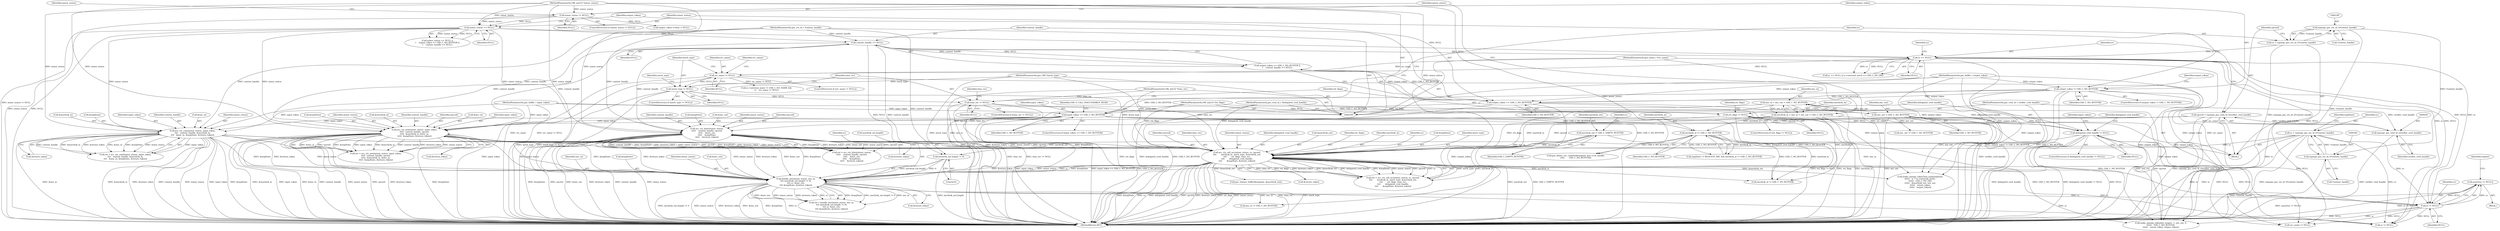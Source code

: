 digraph "0_krb5_b51b33f2bc5d1497ddf5bd107f791c101695000d_3@API" {
"1000409" [label="(Call,assert(sc != NULL))"];
"1000410" [label="(Call,sc != NULL)"];
"1000354" [label="(Call,acc_ctx_call_acc(minor_status, sc, spcred,\n\t\t\t\t       mechtok_in, mech_type, &mechtok_out,\n\t\t\t\t       ret_flags, time_rec,\n\t\t\t\t       delegated_cred_handle,\n\t\t\t\t       &negState, &return_token))"];
"1000317" [label="(Call,acc_ctx_cont(minor_status, input_token,\n\t\t\t\t   context_handle, &mechtok_in,\n\t\t\t\t   &mic_in, &negState, &return_token))"];
"1000178" [label="(Call,minor_status == NULL)"];
"1000154" [label="(Call,minor_status != NULL)"];
"1000110" [label="(MethodParameterIn,OM_uint32 *minor_status)"];
"1000191" [label="(Call,input_token == GSS_C_NO_BUFFER)"];
"1000113" [label="(MethodParameterIn,gss_buffer_t input_token)"];
"1000162" [label="(Call,output_token != GSS_C_NO_BUFFER)"];
"1000117" [label="(MethodParameterIn,gss_buffer_t output_token)"];
"1000182" [label="(Call,output_token == GSS_C_NO_BUFFER)"];
"1000185" [label="(Call,context_handle == NULL)"];
"1000111" [label="(MethodParameterIn,gss_ctx_id_t *context_handle)"];
"1000292" [label="(Call,acc_ctx_new(minor_status, input_token,\n\t\t\t\t\t  context_handle, spcred,\n\t\t\t\t\t  &mechtok_in, &mic_in,\n\t\t\t\t\t  &negState, &return_token))"];
"1000202" [label="(Call,spcred = (spnego_gss_cred_id_t)verifier_cred_handle)"];
"1000204" [label="(Call,(spnego_gss_cred_id_t)verifier_cred_handle)"];
"1000112" [label="(MethodParameterIn,gss_cred_id_t verifier_cred_handle)"];
"1000267" [label="(Call,acc_ctx_hints(minor_status,\n\t\t\t\t\t    context_handle, spcred,\n\t\t\t\t\t    &mic_out,\n\t\t\t\t\t    &negState,\n\t\t\t\t\t    &return_token))"];
"1000337" [label="(Call,sc = (spnego_gss_ctx_id_t)*context_handle)"];
"1000339" [label="(Call,(spnego_gss_ctx_id_t)*context_handle)"];
"1000198" [label="(Call,(spnego_gss_ctx_id_t)*context_handle)"];
"1000348" [label="(Call,mechtok_in != GSS_C_NO_BUFFER)"];
"1000146" [label="(Call,mechtok_in = mic_in = mic_out = GSS_C_NO_BUFFER)"];
"1000148" [label="(Call,mic_in = mic_out = GSS_C_NO_BUFFER)"];
"1000150" [label="(Call,mic_out = GSS_C_NO_BUFFER)"];
"1000227" [label="(Call,mech_type != NULL)"];
"1000116" [label="(MethodParameterIn,gss_OID *mech_type)"];
"1000219" [label="(Call,src_name != NULL)"];
"1000115" [label="(MethodParameterIn,gss_name_t *src_name)"];
"1000209" [label="(Call,sc == NULL)"];
"1000196" [label="(Call,sc = (spnego_gss_ctx_id_t)*context_handle)"];
"1000243" [label="(Call,ret_flags != NULL)"];
"1000118" [label="(MethodParameterIn,OM_uint32 *ret_flags)"];
"1000235" [label="(Call,time_rec != NULL)"];
"1000119" [label="(MethodParameterIn,OM_uint32 *time_rec)"];
"1000251" [label="(Call,delegated_cred_handle != NULL)"];
"1000120" [label="(MethodParameterIn,gss_cred_id_t *delegated_cred_handle)"];
"1000386" [label="(Call,handle_mic(minor_status, mic_in,\n\t\t\t\t (mechtok_out.length != 0),\n\t\t\t\t sc, &mic_out,\n\t\t\t\t &negState, &return_token))"];
"1000389" [label="(Call,mechtok_out.length != 0)"];
"1000130" [label="(Call,mechtok_out = GSS_C_EMPTY_BUFFER)"];
"1000412" [label="(Identifier,NULL)"];
"1000131" [label="(Identifier,mechtok_out)"];
"1000390" [label="(Call,mechtok_out.length)"];
"1000349" [label="(Identifier,mechtok_in)"];
"1000323" [label="(Call,&mic_in)"];
"1000414" [label="(Identifier,tmpret)"];
"1000290" [label="(Call,ret = acc_ctx_new(minor_status, input_token,\n\t\t\t\t\t  context_handle, spcred,\n\t\t\t\t\t  &mechtok_in, &mic_in,\n\t\t\t\t\t  &negState, &return_token))"];
"1000206" [label="(Identifier,verifier_cred_handle)"];
"1000338" [label="(Identifier,sc)"];
"1000410" [label="(Call,sc != NULL)"];
"1000183" [label="(Identifier,output_token)"];
"1000155" [label="(Identifier,minor_status)"];
"1000198" [label="(Call,(spnego_gss_ctx_id_t)*context_handle)"];
"1000159" [label="(Identifier,minor_status)"];
"1000248" [label="(Identifier,ret_flags)"];
"1000295" [label="(Identifier,context_handle)"];
"1000357" [label="(Identifier,spcred)"];
"1000388" [label="(Identifier,mic_in)"];
"1000240" [label="(Identifier,time_rec)"];
"1000354" [label="(Call,acc_ctx_call_acc(minor_status, sc, spcred,\n\t\t\t\t       mechtok_in, mech_type, &mechtok_out,\n\t\t\t\t       ret_flags, time_rec,\n\t\t\t\t       delegated_cred_handle,\n\t\t\t\t       &negState, &return_token))"];
"1000442" [label="(Call,make_spnego_tokenTarg_msg(negState,\n\t\t\t\t\t\t   sc ? sc->internal_mech :\n\t\t\t\t\t\t   GSS_C_NO_OID,\n\t\t\t\t\t\t   &mechtok_out, mic_out,\n\t\t\t\t\t\t   return_token,\n\t\t\t\t\t\t   output_token))"];
"1000250" [label="(ControlStructure,if (delegated_cred_handle != NULL))"];
"1000271" [label="(Call,&mic_out)"];
"1000208" [label="(Call,sc == NULL || sc->internal_mech == GSS_C_NO_OID)"];
"1000253" [label="(Identifier,NULL)"];
"1000228" [label="(Identifier,mech_type)"];
"1000296" [label="(Identifier,spcred)"];
"1000221" [label="(Identifier,NULL)"];
"1000112" [label="(MethodParameterIn,gss_cred_id_t verifier_cred_handle)"];
"1000268" [label="(Identifier,minor_status)"];
"1000146" [label="(Call,mechtok_in = mic_in = mic_out = GSS_C_NO_BUFFER)"];
"1000363" [label="(Identifier,time_rec)"];
"1000115" [label="(MethodParameterIn,gss_name_t *src_name)"];
"1000182" [label="(Call,output_token == GSS_C_NO_BUFFER)"];
"1000204" [label="(Call,(spnego_gss_cred_id_t)verifier_cred_handle)"];
"1000532" [label="(Call,mechtok_in != GSS_C_NO_BUFFER)"];
"1000339" [label="(Call,(spnego_gss_ctx_id_t)*context_handle)"];
"1000543" [label="(Call,mic_in != GSS_C_NO_BUFFER)"];
"1000111" [label="(MethodParameterIn,gss_ctx_id_t *context_handle)"];
"1000393" [label="(Literal,0)"];
"1000118" [label="(MethodParameterIn,OM_uint32 *ret_flags)"];
"1000184" [label="(Identifier,GSS_C_NO_BUFFER)"];
"1000153" [label="(ControlStructure,if (minor_status != NULL))"];
"1000211" [label="(Identifier,NULL)"];
"1000113" [label="(MethodParameterIn,gss_buffer_t input_token)"];
"1000187" [label="(Identifier,NULL)"];
"1000299" [label="(Call,&mic_in)"];
"1000135" [label="(Identifier,sc)"];
"1000120" [label="(MethodParameterIn,gss_cred_id_t *delegated_cred_handle)"];
"1000397" [label="(Call,&negState)"];
"1000355" [label="(Identifier,minor_status)"];
"1000399" [label="(Call,&return_token)"];
"1000192" [label="(Identifier,input_token)"];
"1000214" [label="(Identifier,sc)"];
"1000251" [label="(Call,delegated_cred_handle != NULL)"];
"1000232" [label="(Identifier,mech_type)"];
"1000119" [label="(MethodParameterIn,OM_uint32 *time_rec)"];
"1000243" [label="(Call,ret_flags != NULL)"];
"1000389" [label="(Call,mechtok_out.length != 0)"];
"1000178" [label="(Call,minor_status == NULL)"];
"1000242" [label="(ControlStructure,if (ret_flags != NULL))"];
"1000409" [label="(Call,assert(sc != NULL))"];
"1000294" [label="(Identifier,input_token)"];
"1000526" [label="(Call,gss_release_buffer(&tmpmin, &mechtok_out))"];
"1000195" [label="(Identifier,GSS_S_CALL_INACCESSIBLE_READ)"];
"1000507" [label="(Call,sc != NULL)"];
"1000348" [label="(Call,mechtok_in != GSS_C_NO_BUFFER)"];
"1000229" [label="(Identifier,NULL)"];
"1000317" [label="(Call,acc_ctx_cont(minor_status, input_token,\n\t\t\t\t   context_handle, &mechtok_in,\n\t\t\t\t   &mic_in, &negState, &return_token))"];
"1000301" [label="(Call,&negState)"];
"1000117" [label="(MethodParameterIn,gss_buffer_t output_token)"];
"1000364" [label="(Identifier,delegated_cred_handle)"];
"1000292" [label="(Call,acc_ctx_new(minor_status, input_token,\n\t\t\t\t\t  context_handle, spcred,\n\t\t\t\t\t  &mechtok_in, &mic_in,\n\t\t\t\t\t  &negState, &return_token))"];
"1000327" [label="(Call,&return_token)"];
"1000267" [label="(Call,acc_ctx_hints(minor_status,\n\t\t\t\t\t    context_handle, spcred,\n\t\t\t\t\t    &mic_out,\n\t\t\t\t\t    &negState,\n\t\t\t\t\t    &return_token))"];
"1000110" [label="(MethodParameterIn,OM_uint32 *minor_status)"];
"1000252" [label="(Identifier,delegated_cred_handle)"];
"1000360" [label="(Call,&mechtok_out)"];
"1000362" [label="(Identifier,ret_flags)"];
"1000236" [label="(Identifier,time_rec)"];
"1000130" [label="(Call,mechtok_out = GSS_C_EMPTY_BUFFER)"];
"1000482" [label="(Call,src_name != NULL)"];
"1000149" [label="(Identifier,mic_in)"];
"1000116" [label="(MethodParameterIn,gss_OID *mech_type)"];
"1000367" [label="(Call,&return_token)"];
"1000164" [label="(Identifier,GSS_C_NO_BUFFER)"];
"1000270" [label="(Identifier,spcred)"];
"1000132" [label="(Identifier,GSS_C_EMPTY_BUFFER)"];
"1000476" [label="(Call,sc->internal_name != GSS_C_NO_NAME &&\n \t\t    src_name != NULL)"];
"1000235" [label="(Call,time_rec != NULL)"];
"1000244" [label="(Identifier,ret_flags)"];
"1000209" [label="(Call,sc == NULL)"];
"1000171" [label="(Call,output_token->value = NULL)"];
"1000411" [label="(Identifier,sc)"];
"1000237" [label="(Identifier,NULL)"];
"1000163" [label="(Identifier,output_token)"];
"1000219" [label="(Call,src_name != NULL)"];
"1000261" [label="(Identifier,input_token)"];
"1000394" [label="(Identifier,sc)"];
"1000293" [label="(Identifier,minor_status)"];
"1000162" [label="(Call,output_token != GSS_C_NO_BUFFER)"];
"1000387" [label="(Identifier,minor_status)"];
"1000152" [label="(Identifier,GSS_C_NO_BUFFER)"];
"1000256" [label="(Identifier,delegated_cred_handle)"];
"1000384" [label="(Call,ret = handle_mic(minor_status, mic_in,\n\t\t\t\t (mechtok_out.length != 0),\n\t\t\t\t sc, &mic_out,\n\t\t\t\t &negState, &return_token))"];
"1000200" [label="(Call,*context_handle)"];
"1000337" [label="(Call,sc = (spnego_gss_ctx_id_t)*context_handle)"];
"1000177" [label="(Call,minor_status == NULL ||\n\t    output_token == GSS_C_NO_BUFFER ||\n\t    context_handle == NULL)"];
"1000318" [label="(Identifier,minor_status)"];
"1000203" [label="(Identifier,spcred)"];
"1000218" [label="(ControlStructure,if (src_name != NULL))"];
"1000415" [label="(Call,make_spnego_tokenInit_msg(sc, 1, mic_out, 0,\n\t\t\t\t\t\t   GSS_C_NO_BUFFER,\n\t\t\t\t\t\t   return_token, output_token))"];
"1000321" [label="(Call,&mechtok_in)"];
"1000220" [label="(Identifier,src_name)"];
"1000234" [label="(ControlStructure,if (time_rec != NULL))"];
"1000408" [label="(Block,)"];
"1000148" [label="(Call,mic_in = mic_out = GSS_C_NO_BUFFER)"];
"1000315" [label="(Call,ret = acc_ctx_cont(minor_status, input_token,\n\t\t\t\t   context_handle, &mechtok_in,\n\t\t\t\t   &mic_in, &negState, &return_token))"];
"1000325" [label="(Call,&negState)"];
"1000191" [label="(Call,input_token == GSS_C_NO_BUFFER)"];
"1000224" [label="(Identifier,src_name)"];
"1000168" [label="(Identifier,output_token)"];
"1000193" [label="(Identifier,GSS_C_NO_BUFFER)"];
"1000185" [label="(Call,context_handle == NULL)"];
"1000179" [label="(Identifier,minor_status)"];
"1000269" [label="(Identifier,context_handle)"];
"1000358" [label="(Identifier,mechtok_in)"];
"1000386" [label="(Call,handle_mic(minor_status, mic_in,\n\t\t\t\t (mechtok_out.length != 0),\n\t\t\t\t sc, &mic_out,\n\t\t\t\t &negState, &return_token))"];
"1000245" [label="(Identifier,NULL)"];
"1000197" [label="(Identifier,sc)"];
"1000356" [label="(Identifier,sc)"];
"1000190" [label="(ControlStructure,if (input_token == GSS_C_NO_BUFFER))"];
"1000554" [label="(Call,mic_out != GSS_C_NO_BUFFER)"];
"1000226" [label="(ControlStructure,if (mech_type != NULL))"];
"1000161" [label="(ControlStructure,if (output_token != GSS_C_NO_BUFFER))"];
"1000180" [label="(Identifier,NULL)"];
"1000365" [label="(Call,&negState)"];
"1000121" [label="(Block,)"];
"1000154" [label="(Call,minor_status != NULL)"];
"1000210" [label="(Identifier,sc)"];
"1000181" [label="(Call,output_token == GSS_C_NO_BUFFER ||\n\t    context_handle == NULL)"];
"1000147" [label="(Identifier,mechtok_in)"];
"1000273" [label="(Call,&negState)"];
"1000341" [label="(Call,*context_handle)"];
"1000202" [label="(Call,spcred = (spnego_gss_cred_id_t)verifier_cred_handle)"];
"1000186" [label="(Identifier,context_handle)"];
"1000350" [label="(Identifier,GSS_C_NO_BUFFER)"];
"1000303" [label="(Call,&return_token)"];
"1000297" [label="(Call,&mechtok_in)"];
"1000151" [label="(Identifier,mic_out)"];
"1000359" [label="(Identifier,mech_type)"];
"1000395" [label="(Call,&mic_out)"];
"1000511" [label="(Call,gss_delete_sec_context(&tmpmin, &sc->ctx_handle,\n\t\t\t\t\t       GSS_C_NO_BUFFER))"];
"1000227" [label="(Call,mech_type != NULL)"];
"1000319" [label="(Identifier,input_token)"];
"1000352" [label="(Call,ret = acc_ctx_call_acc(minor_status, sc, spcred,\n\t\t\t\t       mechtok_in, mech_type, &mechtok_out,\n\t\t\t\t       ret_flags, time_rec,\n\t\t\t\t       delegated_cred_handle,\n\t\t\t\t       &negState, &return_token))"];
"1000346" [label="(Identifier,negState)"];
"1000150" [label="(Call,mic_out = GSS_C_NO_BUFFER)"];
"1000275" [label="(Call,&return_token)"];
"1000566" [label="(MethodReturn,RET)"];
"1000344" [label="(Call,negState != REQUEST_MIC && mechtok_in != GSS_C_NO_BUFFER)"];
"1000265" [label="(Call,ret = acc_ctx_hints(minor_status,\n\t\t\t\t\t    context_handle, spcred,\n\t\t\t\t\t    &mic_out,\n\t\t\t\t\t    &negState,\n\t\t\t\t\t    &return_token))"];
"1000320" [label="(Identifier,context_handle)"];
"1000156" [label="(Identifier,NULL)"];
"1000196" [label="(Call,sc = (spnego_gss_ctx_id_t)*context_handle)"];
"1000409" -> "1000408"  [label="AST: "];
"1000409" -> "1000410"  [label="CFG: "];
"1000410" -> "1000409"  [label="AST: "];
"1000414" -> "1000409"  [label="CFG: "];
"1000409" -> "1000566"  [label="DDG: assert(sc != NULL)"];
"1000409" -> "1000566"  [label="DDG: sc != NULL"];
"1000410" -> "1000409"  [label="DDG: sc"];
"1000410" -> "1000409"  [label="DDG: NULL"];
"1000410" -> "1000412"  [label="CFG: "];
"1000411" -> "1000410"  [label="AST: "];
"1000412" -> "1000410"  [label="AST: "];
"1000410" -> "1000566"  [label="DDG: NULL"];
"1000354" -> "1000410"  [label="DDG: sc"];
"1000386" -> "1000410"  [label="DDG: sc"];
"1000209" -> "1000410"  [label="DDG: sc"];
"1000209" -> "1000410"  [label="DDG: NULL"];
"1000337" -> "1000410"  [label="DDG: sc"];
"1000251" -> "1000410"  [label="DDG: NULL"];
"1000410" -> "1000415"  [label="DDG: sc"];
"1000410" -> "1000482"  [label="DDG: NULL"];
"1000410" -> "1000507"  [label="DDG: NULL"];
"1000354" -> "1000352"  [label="AST: "];
"1000354" -> "1000367"  [label="CFG: "];
"1000355" -> "1000354"  [label="AST: "];
"1000356" -> "1000354"  [label="AST: "];
"1000357" -> "1000354"  [label="AST: "];
"1000358" -> "1000354"  [label="AST: "];
"1000359" -> "1000354"  [label="AST: "];
"1000360" -> "1000354"  [label="AST: "];
"1000362" -> "1000354"  [label="AST: "];
"1000363" -> "1000354"  [label="AST: "];
"1000364" -> "1000354"  [label="AST: "];
"1000365" -> "1000354"  [label="AST: "];
"1000367" -> "1000354"  [label="AST: "];
"1000352" -> "1000354"  [label="CFG: "];
"1000354" -> "1000566"  [label="DDG: &negState"];
"1000354" -> "1000566"  [label="DDG: sc"];
"1000354" -> "1000566"  [label="DDG: delegated_cred_handle"];
"1000354" -> "1000566"  [label="DDG: spcred"];
"1000354" -> "1000566"  [label="DDG: &return_token"];
"1000354" -> "1000566"  [label="DDG: ret_flags"];
"1000354" -> "1000566"  [label="DDG: minor_status"];
"1000354" -> "1000566"  [label="DDG: time_rec"];
"1000354" -> "1000566"  [label="DDG: mech_type"];
"1000354" -> "1000352"  [label="DDG: mech_type"];
"1000354" -> "1000352"  [label="DDG: mechtok_in"];
"1000354" -> "1000352"  [label="DDG: time_rec"];
"1000354" -> "1000352"  [label="DDG: ret_flags"];
"1000354" -> "1000352"  [label="DDG: &return_token"];
"1000354" -> "1000352"  [label="DDG: &mechtok_out"];
"1000354" -> "1000352"  [label="DDG: delegated_cred_handle"];
"1000354" -> "1000352"  [label="DDG: &negState"];
"1000354" -> "1000352"  [label="DDG: minor_status"];
"1000354" -> "1000352"  [label="DDG: spcred"];
"1000354" -> "1000352"  [label="DDG: sc"];
"1000317" -> "1000354"  [label="DDG: minor_status"];
"1000317" -> "1000354"  [label="DDG: &negState"];
"1000317" -> "1000354"  [label="DDG: &return_token"];
"1000292" -> "1000354"  [label="DDG: minor_status"];
"1000292" -> "1000354"  [label="DDG: spcred"];
"1000292" -> "1000354"  [label="DDG: &negState"];
"1000292" -> "1000354"  [label="DDG: &return_token"];
"1000267" -> "1000354"  [label="DDG: minor_status"];
"1000267" -> "1000354"  [label="DDG: spcred"];
"1000267" -> "1000354"  [label="DDG: &negState"];
"1000267" -> "1000354"  [label="DDG: &return_token"];
"1000110" -> "1000354"  [label="DDG: minor_status"];
"1000337" -> "1000354"  [label="DDG: sc"];
"1000202" -> "1000354"  [label="DDG: spcred"];
"1000348" -> "1000354"  [label="DDG: mechtok_in"];
"1000146" -> "1000354"  [label="DDG: mechtok_in"];
"1000227" -> "1000354"  [label="DDG: mech_type"];
"1000116" -> "1000354"  [label="DDG: mech_type"];
"1000243" -> "1000354"  [label="DDG: ret_flags"];
"1000118" -> "1000354"  [label="DDG: ret_flags"];
"1000235" -> "1000354"  [label="DDG: time_rec"];
"1000119" -> "1000354"  [label="DDG: time_rec"];
"1000251" -> "1000354"  [label="DDG: delegated_cred_handle"];
"1000120" -> "1000354"  [label="DDG: delegated_cred_handle"];
"1000354" -> "1000386"  [label="DDG: minor_status"];
"1000354" -> "1000386"  [label="DDG: sc"];
"1000354" -> "1000386"  [label="DDG: &negState"];
"1000354" -> "1000386"  [label="DDG: &return_token"];
"1000354" -> "1000442"  [label="DDG: &mechtok_out"];
"1000354" -> "1000507"  [label="DDG: sc"];
"1000354" -> "1000526"  [label="DDG: &mechtok_out"];
"1000354" -> "1000532"  [label="DDG: mechtok_in"];
"1000317" -> "1000315"  [label="AST: "];
"1000317" -> "1000327"  [label="CFG: "];
"1000318" -> "1000317"  [label="AST: "];
"1000319" -> "1000317"  [label="AST: "];
"1000320" -> "1000317"  [label="AST: "];
"1000321" -> "1000317"  [label="AST: "];
"1000323" -> "1000317"  [label="AST: "];
"1000325" -> "1000317"  [label="AST: "];
"1000327" -> "1000317"  [label="AST: "];
"1000315" -> "1000317"  [label="CFG: "];
"1000317" -> "1000566"  [label="DDG: minor_status"];
"1000317" -> "1000566"  [label="DDG: input_token"];
"1000317" -> "1000566"  [label="DDG: &negState"];
"1000317" -> "1000566"  [label="DDG: &mic_in"];
"1000317" -> "1000566"  [label="DDG: &mechtok_in"];
"1000317" -> "1000566"  [label="DDG: &return_token"];
"1000317" -> "1000566"  [label="DDG: context_handle"];
"1000317" -> "1000315"  [label="DDG: input_token"];
"1000317" -> "1000315"  [label="DDG: context_handle"];
"1000317" -> "1000315"  [label="DDG: &mechtok_in"];
"1000317" -> "1000315"  [label="DDG: &return_token"];
"1000317" -> "1000315"  [label="DDG: &mic_in"];
"1000317" -> "1000315"  [label="DDG: &negState"];
"1000317" -> "1000315"  [label="DDG: minor_status"];
"1000178" -> "1000317"  [label="DDG: minor_status"];
"1000110" -> "1000317"  [label="DDG: minor_status"];
"1000191" -> "1000317"  [label="DDG: input_token"];
"1000113" -> "1000317"  [label="DDG: input_token"];
"1000185" -> "1000317"  [label="DDG: context_handle"];
"1000111" -> "1000317"  [label="DDG: context_handle"];
"1000317" -> "1000386"  [label="DDG: minor_status"];
"1000317" -> "1000386"  [label="DDG: &negState"];
"1000317" -> "1000386"  [label="DDG: &return_token"];
"1000178" -> "1000177"  [label="AST: "];
"1000178" -> "1000180"  [label="CFG: "];
"1000179" -> "1000178"  [label="AST: "];
"1000180" -> "1000178"  [label="AST: "];
"1000183" -> "1000178"  [label="CFG: "];
"1000177" -> "1000178"  [label="CFG: "];
"1000178" -> "1000566"  [label="DDG: minor_status"];
"1000178" -> "1000566"  [label="DDG: NULL"];
"1000178" -> "1000177"  [label="DDG: minor_status"];
"1000178" -> "1000177"  [label="DDG: NULL"];
"1000154" -> "1000178"  [label="DDG: minor_status"];
"1000154" -> "1000178"  [label="DDG: NULL"];
"1000110" -> "1000178"  [label="DDG: minor_status"];
"1000178" -> "1000185"  [label="DDG: NULL"];
"1000178" -> "1000209"  [label="DDG: NULL"];
"1000178" -> "1000267"  [label="DDG: minor_status"];
"1000178" -> "1000292"  [label="DDG: minor_status"];
"1000154" -> "1000153"  [label="AST: "];
"1000154" -> "1000156"  [label="CFG: "];
"1000155" -> "1000154"  [label="AST: "];
"1000156" -> "1000154"  [label="AST: "];
"1000159" -> "1000154"  [label="CFG: "];
"1000163" -> "1000154"  [label="CFG: "];
"1000154" -> "1000566"  [label="DDG: minor_status != NULL"];
"1000110" -> "1000154"  [label="DDG: minor_status"];
"1000154" -> "1000171"  [label="DDG: NULL"];
"1000110" -> "1000109"  [label="AST: "];
"1000110" -> "1000566"  [label="DDG: minor_status"];
"1000110" -> "1000267"  [label="DDG: minor_status"];
"1000110" -> "1000292"  [label="DDG: minor_status"];
"1000110" -> "1000386"  [label="DDG: minor_status"];
"1000191" -> "1000190"  [label="AST: "];
"1000191" -> "1000193"  [label="CFG: "];
"1000192" -> "1000191"  [label="AST: "];
"1000193" -> "1000191"  [label="AST: "];
"1000195" -> "1000191"  [label="CFG: "];
"1000197" -> "1000191"  [label="CFG: "];
"1000191" -> "1000566"  [label="DDG: input_token == GSS_C_NO_BUFFER"];
"1000191" -> "1000566"  [label="DDG: GSS_C_NO_BUFFER"];
"1000191" -> "1000566"  [label="DDG: input_token"];
"1000113" -> "1000191"  [label="DDG: input_token"];
"1000162" -> "1000191"  [label="DDG: GSS_C_NO_BUFFER"];
"1000182" -> "1000191"  [label="DDG: GSS_C_NO_BUFFER"];
"1000191" -> "1000292"  [label="DDG: input_token"];
"1000191" -> "1000348"  [label="DDG: GSS_C_NO_BUFFER"];
"1000191" -> "1000415"  [label="DDG: GSS_C_NO_BUFFER"];
"1000191" -> "1000511"  [label="DDG: GSS_C_NO_BUFFER"];
"1000191" -> "1000532"  [label="DDG: GSS_C_NO_BUFFER"];
"1000113" -> "1000109"  [label="AST: "];
"1000113" -> "1000566"  [label="DDG: input_token"];
"1000113" -> "1000292"  [label="DDG: input_token"];
"1000162" -> "1000161"  [label="AST: "];
"1000162" -> "1000164"  [label="CFG: "];
"1000163" -> "1000162"  [label="AST: "];
"1000164" -> "1000162"  [label="AST: "];
"1000168" -> "1000162"  [label="CFG: "];
"1000179" -> "1000162"  [label="CFG: "];
"1000162" -> "1000566"  [label="DDG: GSS_C_NO_BUFFER"];
"1000162" -> "1000566"  [label="DDG: output_token"];
"1000162" -> "1000566"  [label="DDG: output_token != GSS_C_NO_BUFFER"];
"1000117" -> "1000162"  [label="DDG: output_token"];
"1000162" -> "1000182"  [label="DDG: output_token"];
"1000162" -> "1000182"  [label="DDG: GSS_C_NO_BUFFER"];
"1000162" -> "1000415"  [label="DDG: output_token"];
"1000162" -> "1000442"  [label="DDG: output_token"];
"1000117" -> "1000109"  [label="AST: "];
"1000117" -> "1000566"  [label="DDG: output_token"];
"1000117" -> "1000182"  [label="DDG: output_token"];
"1000117" -> "1000415"  [label="DDG: output_token"];
"1000117" -> "1000442"  [label="DDG: output_token"];
"1000182" -> "1000181"  [label="AST: "];
"1000182" -> "1000184"  [label="CFG: "];
"1000183" -> "1000182"  [label="AST: "];
"1000184" -> "1000182"  [label="AST: "];
"1000186" -> "1000182"  [label="CFG: "];
"1000181" -> "1000182"  [label="CFG: "];
"1000182" -> "1000566"  [label="DDG: GSS_C_NO_BUFFER"];
"1000182" -> "1000566"  [label="DDG: output_token"];
"1000182" -> "1000181"  [label="DDG: output_token"];
"1000182" -> "1000181"  [label="DDG: GSS_C_NO_BUFFER"];
"1000182" -> "1000415"  [label="DDG: output_token"];
"1000182" -> "1000442"  [label="DDG: output_token"];
"1000185" -> "1000181"  [label="AST: "];
"1000185" -> "1000187"  [label="CFG: "];
"1000186" -> "1000185"  [label="AST: "];
"1000187" -> "1000185"  [label="AST: "];
"1000181" -> "1000185"  [label="CFG: "];
"1000185" -> "1000566"  [label="DDG: context_handle"];
"1000185" -> "1000566"  [label="DDG: NULL"];
"1000185" -> "1000181"  [label="DDG: context_handle"];
"1000185" -> "1000181"  [label="DDG: NULL"];
"1000111" -> "1000185"  [label="DDG: context_handle"];
"1000185" -> "1000209"  [label="DDG: NULL"];
"1000185" -> "1000267"  [label="DDG: context_handle"];
"1000185" -> "1000292"  [label="DDG: context_handle"];
"1000111" -> "1000109"  [label="AST: "];
"1000111" -> "1000566"  [label="DDG: context_handle"];
"1000111" -> "1000267"  [label="DDG: context_handle"];
"1000111" -> "1000292"  [label="DDG: context_handle"];
"1000292" -> "1000290"  [label="AST: "];
"1000292" -> "1000303"  [label="CFG: "];
"1000293" -> "1000292"  [label="AST: "];
"1000294" -> "1000292"  [label="AST: "];
"1000295" -> "1000292"  [label="AST: "];
"1000296" -> "1000292"  [label="AST: "];
"1000297" -> "1000292"  [label="AST: "];
"1000299" -> "1000292"  [label="AST: "];
"1000301" -> "1000292"  [label="AST: "];
"1000303" -> "1000292"  [label="AST: "];
"1000290" -> "1000292"  [label="CFG: "];
"1000292" -> "1000566"  [label="DDG: input_token"];
"1000292" -> "1000566"  [label="DDG: minor_status"];
"1000292" -> "1000566"  [label="DDG: spcred"];
"1000292" -> "1000566"  [label="DDG: &return_token"];
"1000292" -> "1000566"  [label="DDG: &mic_in"];
"1000292" -> "1000566"  [label="DDG: &negState"];
"1000292" -> "1000566"  [label="DDG: &mechtok_in"];
"1000292" -> "1000566"  [label="DDG: context_handle"];
"1000292" -> "1000290"  [label="DDG: &mic_in"];
"1000292" -> "1000290"  [label="DDG: spcred"];
"1000292" -> "1000290"  [label="DDG: &negState"];
"1000292" -> "1000290"  [label="DDG: input_token"];
"1000292" -> "1000290"  [label="DDG: &mechtok_in"];
"1000292" -> "1000290"  [label="DDG: context_handle"];
"1000292" -> "1000290"  [label="DDG: &return_token"];
"1000292" -> "1000290"  [label="DDG: minor_status"];
"1000202" -> "1000292"  [label="DDG: spcred"];
"1000292" -> "1000386"  [label="DDG: minor_status"];
"1000292" -> "1000386"  [label="DDG: &negState"];
"1000292" -> "1000386"  [label="DDG: &return_token"];
"1000202" -> "1000121"  [label="AST: "];
"1000202" -> "1000204"  [label="CFG: "];
"1000203" -> "1000202"  [label="AST: "];
"1000204" -> "1000202"  [label="AST: "];
"1000210" -> "1000202"  [label="CFG: "];
"1000202" -> "1000566"  [label="DDG: spcred"];
"1000202" -> "1000566"  [label="DDG: (spnego_gss_cred_id_t)verifier_cred_handle"];
"1000204" -> "1000202"  [label="DDG: verifier_cred_handle"];
"1000202" -> "1000267"  [label="DDG: spcred"];
"1000204" -> "1000206"  [label="CFG: "];
"1000205" -> "1000204"  [label="AST: "];
"1000206" -> "1000204"  [label="AST: "];
"1000204" -> "1000566"  [label="DDG: verifier_cred_handle"];
"1000112" -> "1000204"  [label="DDG: verifier_cred_handle"];
"1000112" -> "1000109"  [label="AST: "];
"1000112" -> "1000566"  [label="DDG: verifier_cred_handle"];
"1000267" -> "1000265"  [label="AST: "];
"1000267" -> "1000275"  [label="CFG: "];
"1000268" -> "1000267"  [label="AST: "];
"1000269" -> "1000267"  [label="AST: "];
"1000270" -> "1000267"  [label="AST: "];
"1000271" -> "1000267"  [label="AST: "];
"1000273" -> "1000267"  [label="AST: "];
"1000275" -> "1000267"  [label="AST: "];
"1000265" -> "1000267"  [label="CFG: "];
"1000267" -> "1000566"  [label="DDG: &return_token"];
"1000267" -> "1000566"  [label="DDG: context_handle"];
"1000267" -> "1000566"  [label="DDG: minor_status"];
"1000267" -> "1000566"  [label="DDG: &negState"];
"1000267" -> "1000566"  [label="DDG: spcred"];
"1000267" -> "1000566"  [label="DDG: &mic_out"];
"1000267" -> "1000265"  [label="DDG: &negState"];
"1000267" -> "1000265"  [label="DDG: &return_token"];
"1000267" -> "1000265"  [label="DDG: &mic_out"];
"1000267" -> "1000265"  [label="DDG: minor_status"];
"1000267" -> "1000265"  [label="DDG: spcred"];
"1000267" -> "1000265"  [label="DDG: context_handle"];
"1000267" -> "1000386"  [label="DDG: minor_status"];
"1000267" -> "1000386"  [label="DDG: &mic_out"];
"1000267" -> "1000386"  [label="DDG: &negState"];
"1000267" -> "1000386"  [label="DDG: &return_token"];
"1000337" -> "1000121"  [label="AST: "];
"1000337" -> "1000339"  [label="CFG: "];
"1000338" -> "1000337"  [label="AST: "];
"1000339" -> "1000337"  [label="AST: "];
"1000346" -> "1000337"  [label="CFG: "];
"1000337" -> "1000566"  [label="DDG: (spnego_gss_ctx_id_t)*context_handle"];
"1000337" -> "1000566"  [label="DDG: sc"];
"1000339" -> "1000337"  [label="DDG: *context_handle"];
"1000337" -> "1000386"  [label="DDG: sc"];
"1000337" -> "1000507"  [label="DDG: sc"];
"1000339" -> "1000341"  [label="CFG: "];
"1000340" -> "1000339"  [label="AST: "];
"1000341" -> "1000339"  [label="AST: "];
"1000339" -> "1000566"  [label="DDG: *context_handle"];
"1000198" -> "1000339"  [label="DDG: *context_handle"];
"1000198" -> "1000196"  [label="AST: "];
"1000198" -> "1000200"  [label="CFG: "];
"1000199" -> "1000198"  [label="AST: "];
"1000200" -> "1000198"  [label="AST: "];
"1000196" -> "1000198"  [label="CFG: "];
"1000198" -> "1000566"  [label="DDG: *context_handle"];
"1000198" -> "1000196"  [label="DDG: *context_handle"];
"1000348" -> "1000344"  [label="AST: "];
"1000348" -> "1000350"  [label="CFG: "];
"1000349" -> "1000348"  [label="AST: "];
"1000350" -> "1000348"  [label="AST: "];
"1000344" -> "1000348"  [label="CFG: "];
"1000348" -> "1000344"  [label="DDG: mechtok_in"];
"1000348" -> "1000344"  [label="DDG: GSS_C_NO_BUFFER"];
"1000146" -> "1000348"  [label="DDG: mechtok_in"];
"1000348" -> "1000415"  [label="DDG: GSS_C_NO_BUFFER"];
"1000348" -> "1000511"  [label="DDG: GSS_C_NO_BUFFER"];
"1000348" -> "1000532"  [label="DDG: mechtok_in"];
"1000348" -> "1000532"  [label="DDG: GSS_C_NO_BUFFER"];
"1000146" -> "1000121"  [label="AST: "];
"1000146" -> "1000148"  [label="CFG: "];
"1000147" -> "1000146"  [label="AST: "];
"1000148" -> "1000146"  [label="AST: "];
"1000155" -> "1000146"  [label="CFG: "];
"1000146" -> "1000566"  [label="DDG: mechtok_in"];
"1000148" -> "1000146"  [label="DDG: mic_in"];
"1000146" -> "1000532"  [label="DDG: mechtok_in"];
"1000148" -> "1000150"  [label="CFG: "];
"1000149" -> "1000148"  [label="AST: "];
"1000150" -> "1000148"  [label="AST: "];
"1000148" -> "1000566"  [label="DDG: mic_in"];
"1000150" -> "1000148"  [label="DDG: mic_out"];
"1000148" -> "1000386"  [label="DDG: mic_in"];
"1000148" -> "1000543"  [label="DDG: mic_in"];
"1000150" -> "1000152"  [label="CFG: "];
"1000151" -> "1000150"  [label="AST: "];
"1000152" -> "1000150"  [label="AST: "];
"1000150" -> "1000566"  [label="DDG: mic_out"];
"1000150" -> "1000415"  [label="DDG: mic_out"];
"1000150" -> "1000442"  [label="DDG: mic_out"];
"1000150" -> "1000554"  [label="DDG: mic_out"];
"1000227" -> "1000226"  [label="AST: "];
"1000227" -> "1000229"  [label="CFG: "];
"1000228" -> "1000227"  [label="AST: "];
"1000229" -> "1000227"  [label="AST: "];
"1000232" -> "1000227"  [label="CFG: "];
"1000236" -> "1000227"  [label="CFG: "];
"1000227" -> "1000566"  [label="DDG: mech_type != NULL"];
"1000227" -> "1000566"  [label="DDG: mech_type"];
"1000116" -> "1000227"  [label="DDG: mech_type"];
"1000219" -> "1000227"  [label="DDG: NULL"];
"1000227" -> "1000235"  [label="DDG: NULL"];
"1000116" -> "1000109"  [label="AST: "];
"1000116" -> "1000566"  [label="DDG: mech_type"];
"1000219" -> "1000218"  [label="AST: "];
"1000219" -> "1000221"  [label="CFG: "];
"1000220" -> "1000219"  [label="AST: "];
"1000221" -> "1000219"  [label="AST: "];
"1000224" -> "1000219"  [label="CFG: "];
"1000228" -> "1000219"  [label="CFG: "];
"1000219" -> "1000566"  [label="DDG: src_name != NULL"];
"1000219" -> "1000566"  [label="DDG: src_name"];
"1000115" -> "1000219"  [label="DDG: src_name"];
"1000209" -> "1000219"  [label="DDG: NULL"];
"1000219" -> "1000476"  [label="DDG: src_name != NULL"];
"1000219" -> "1000482"  [label="DDG: src_name"];
"1000115" -> "1000109"  [label="AST: "];
"1000115" -> "1000566"  [label="DDG: src_name"];
"1000115" -> "1000482"  [label="DDG: src_name"];
"1000209" -> "1000208"  [label="AST: "];
"1000209" -> "1000211"  [label="CFG: "];
"1000210" -> "1000209"  [label="AST: "];
"1000211" -> "1000209"  [label="AST: "];
"1000214" -> "1000209"  [label="CFG: "];
"1000208" -> "1000209"  [label="CFG: "];
"1000209" -> "1000566"  [label="DDG: sc"];
"1000209" -> "1000566"  [label="DDG: NULL"];
"1000209" -> "1000208"  [label="DDG: sc"];
"1000209" -> "1000208"  [label="DDG: NULL"];
"1000196" -> "1000209"  [label="DDG: sc"];
"1000209" -> "1000482"  [label="DDG: NULL"];
"1000209" -> "1000507"  [label="DDG: sc"];
"1000209" -> "1000507"  [label="DDG: NULL"];
"1000196" -> "1000121"  [label="AST: "];
"1000197" -> "1000196"  [label="AST: "];
"1000203" -> "1000196"  [label="CFG: "];
"1000196" -> "1000566"  [label="DDG: (spnego_gss_ctx_id_t)*context_handle"];
"1000243" -> "1000242"  [label="AST: "];
"1000243" -> "1000245"  [label="CFG: "];
"1000244" -> "1000243"  [label="AST: "];
"1000245" -> "1000243"  [label="AST: "];
"1000248" -> "1000243"  [label="CFG: "];
"1000252" -> "1000243"  [label="CFG: "];
"1000243" -> "1000566"  [label="DDG: ret_flags"];
"1000243" -> "1000566"  [label="DDG: ret_flags != NULL"];
"1000118" -> "1000243"  [label="DDG: ret_flags"];
"1000235" -> "1000243"  [label="DDG: NULL"];
"1000243" -> "1000251"  [label="DDG: NULL"];
"1000118" -> "1000109"  [label="AST: "];
"1000118" -> "1000566"  [label="DDG: ret_flags"];
"1000235" -> "1000234"  [label="AST: "];
"1000235" -> "1000237"  [label="CFG: "];
"1000236" -> "1000235"  [label="AST: "];
"1000237" -> "1000235"  [label="AST: "];
"1000240" -> "1000235"  [label="CFG: "];
"1000244" -> "1000235"  [label="CFG: "];
"1000235" -> "1000566"  [label="DDG: time_rec"];
"1000235" -> "1000566"  [label="DDG: time_rec != NULL"];
"1000119" -> "1000235"  [label="DDG: time_rec"];
"1000119" -> "1000109"  [label="AST: "];
"1000119" -> "1000566"  [label="DDG: time_rec"];
"1000251" -> "1000250"  [label="AST: "];
"1000251" -> "1000253"  [label="CFG: "];
"1000252" -> "1000251"  [label="AST: "];
"1000253" -> "1000251"  [label="AST: "];
"1000256" -> "1000251"  [label="CFG: "];
"1000261" -> "1000251"  [label="CFG: "];
"1000251" -> "1000566"  [label="DDG: delegated_cred_handle != NULL"];
"1000251" -> "1000566"  [label="DDG: NULL"];
"1000251" -> "1000566"  [label="DDG: delegated_cred_handle"];
"1000120" -> "1000251"  [label="DDG: delegated_cred_handle"];
"1000251" -> "1000482"  [label="DDG: NULL"];
"1000251" -> "1000507"  [label="DDG: NULL"];
"1000120" -> "1000109"  [label="AST: "];
"1000120" -> "1000566"  [label="DDG: delegated_cred_handle"];
"1000386" -> "1000384"  [label="AST: "];
"1000386" -> "1000399"  [label="CFG: "];
"1000387" -> "1000386"  [label="AST: "];
"1000388" -> "1000386"  [label="AST: "];
"1000389" -> "1000386"  [label="AST: "];
"1000394" -> "1000386"  [label="AST: "];
"1000395" -> "1000386"  [label="AST: "];
"1000397" -> "1000386"  [label="AST: "];
"1000399" -> "1000386"  [label="AST: "];
"1000384" -> "1000386"  [label="CFG: "];
"1000386" -> "1000566"  [label="DDG: &negState"];
"1000386" -> "1000566"  [label="DDG: sc"];
"1000386" -> "1000566"  [label="DDG: mechtok_out.length != 0"];
"1000386" -> "1000566"  [label="DDG: minor_status"];
"1000386" -> "1000566"  [label="DDG: &return_token"];
"1000386" -> "1000566"  [label="DDG: &mic_out"];
"1000386" -> "1000384"  [label="DDG: &negState"];
"1000386" -> "1000384"  [label="DDG: mechtok_out.length != 0"];
"1000386" -> "1000384"  [label="DDG: mic_in"];
"1000386" -> "1000384"  [label="DDG: &mic_out"];
"1000386" -> "1000384"  [label="DDG: minor_status"];
"1000386" -> "1000384"  [label="DDG: &return_token"];
"1000386" -> "1000384"  [label="DDG: sc"];
"1000389" -> "1000386"  [label="DDG: mechtok_out.length"];
"1000389" -> "1000386"  [label="DDG: 0"];
"1000386" -> "1000507"  [label="DDG: sc"];
"1000386" -> "1000543"  [label="DDG: mic_in"];
"1000389" -> "1000393"  [label="CFG: "];
"1000390" -> "1000389"  [label="AST: "];
"1000393" -> "1000389"  [label="AST: "];
"1000394" -> "1000389"  [label="CFG: "];
"1000389" -> "1000566"  [label="DDG: mechtok_out.length"];
"1000130" -> "1000389"  [label="DDG: mechtok_out"];
"1000130" -> "1000121"  [label="AST: "];
"1000130" -> "1000132"  [label="CFG: "];
"1000131" -> "1000130"  [label="AST: "];
"1000132" -> "1000130"  [label="AST: "];
"1000135" -> "1000130"  [label="CFG: "];
"1000130" -> "1000566"  [label="DDG: GSS_C_EMPTY_BUFFER"];
"1000130" -> "1000566"  [label="DDG: mechtok_out"];
}
